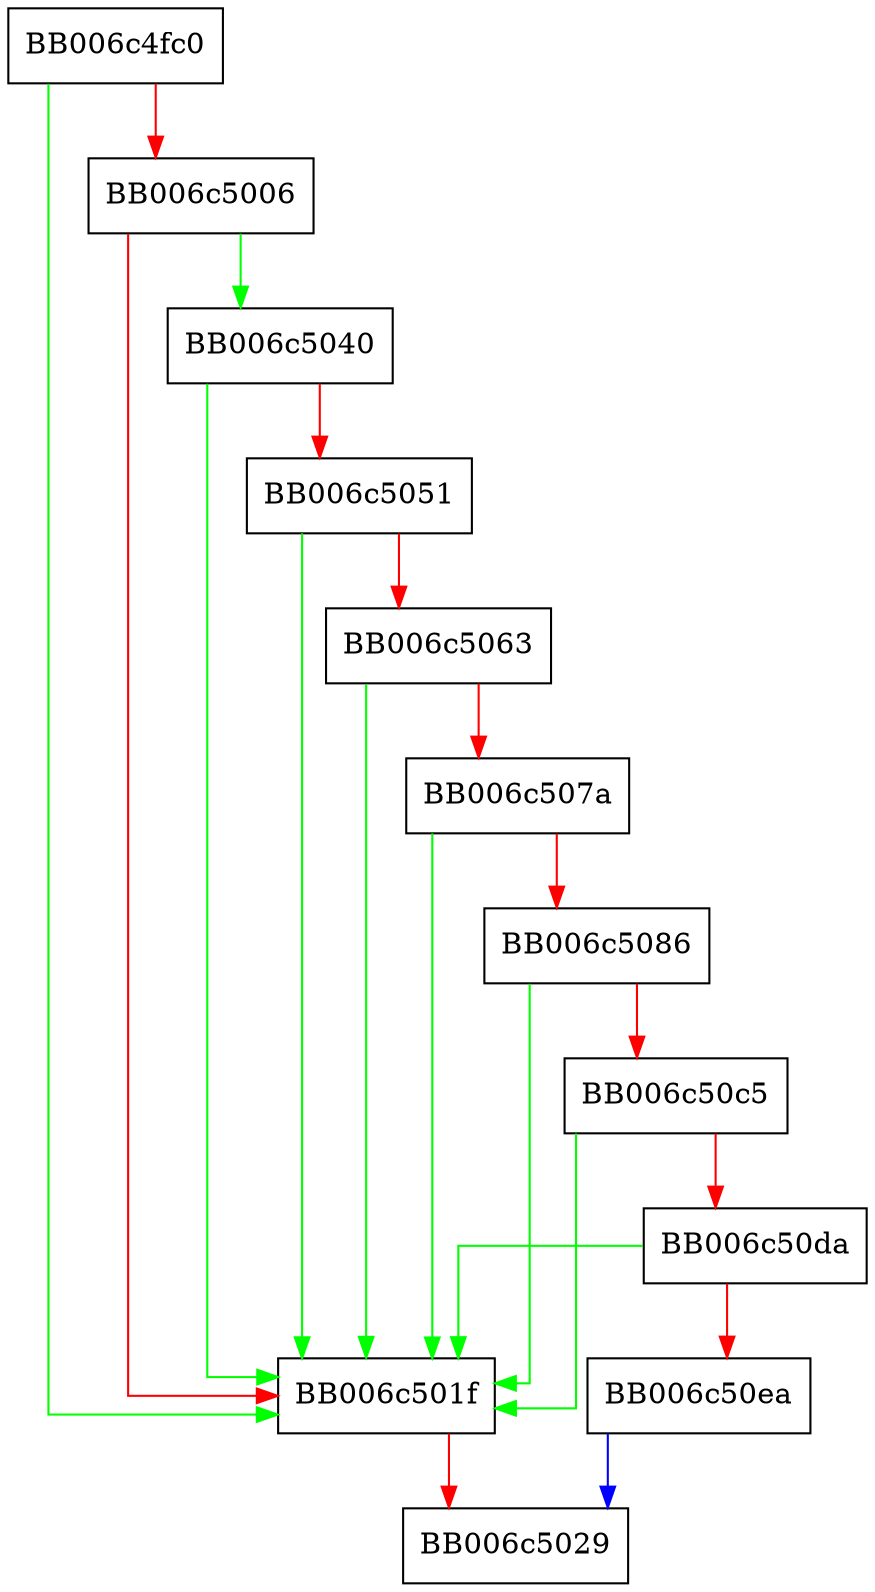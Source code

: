 digraph prov_tls13_hkdf_expand {
  node [shape="box"];
  graph [splines=ortho];
  BB006c4fc0 -> BB006c501f [color="green"];
  BB006c4fc0 -> BB006c5006 [color="red"];
  BB006c5006 -> BB006c5040 [color="green"];
  BB006c5006 -> BB006c501f [color="red"];
  BB006c501f -> BB006c5029 [color="red"];
  BB006c5040 -> BB006c501f [color="green"];
  BB006c5040 -> BB006c5051 [color="red"];
  BB006c5051 -> BB006c501f [color="green"];
  BB006c5051 -> BB006c5063 [color="red"];
  BB006c5063 -> BB006c501f [color="green"];
  BB006c5063 -> BB006c507a [color="red"];
  BB006c507a -> BB006c501f [color="green"];
  BB006c507a -> BB006c5086 [color="red"];
  BB006c5086 -> BB006c501f [color="green"];
  BB006c5086 -> BB006c50c5 [color="red"];
  BB006c50c5 -> BB006c501f [color="green"];
  BB006c50c5 -> BB006c50da [color="red"];
  BB006c50da -> BB006c501f [color="green"];
  BB006c50da -> BB006c50ea [color="red"];
  BB006c50ea -> BB006c5029 [color="blue"];
}